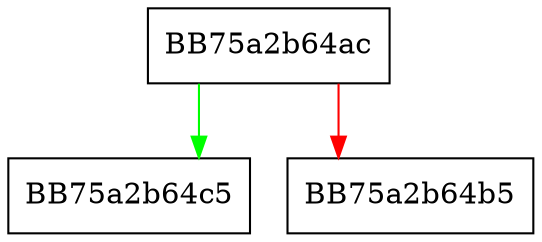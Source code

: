 digraph UfsTell {
  node [shape="box"];
  graph [splines=ortho];
  BB75a2b64ac -> BB75a2b64c5 [color="green"];
  BB75a2b64ac -> BB75a2b64b5 [color="red"];
}